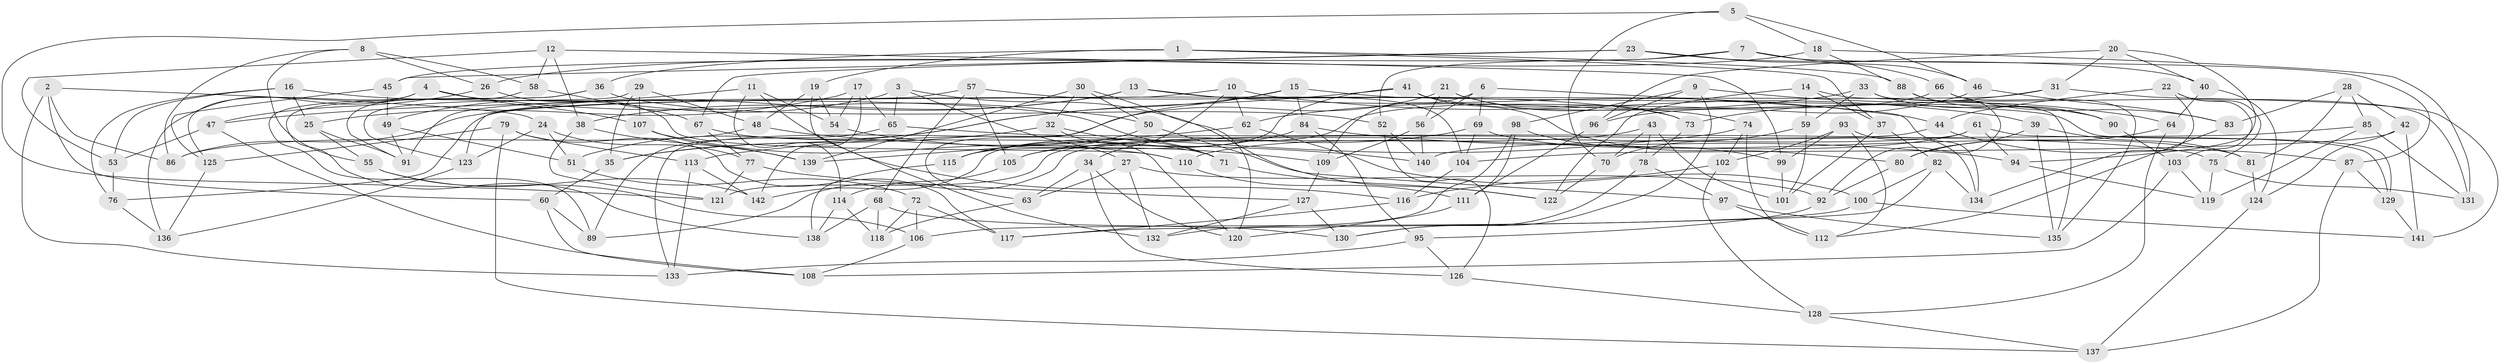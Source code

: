 // coarse degree distribution, {4: 0.07017543859649122, 8: 0.12280701754385964, 6: 0.43859649122807015, 9: 0.05263157894736842, 10: 0.017543859649122806, 5: 0.15789473684210525, 7: 0.14035087719298245}
// Generated by graph-tools (version 1.1) at 2025/38/03/04/25 23:38:07]
// undirected, 142 vertices, 284 edges
graph export_dot {
  node [color=gray90,style=filled];
  1;
  2;
  3;
  4;
  5;
  6;
  7;
  8;
  9;
  10;
  11;
  12;
  13;
  14;
  15;
  16;
  17;
  18;
  19;
  20;
  21;
  22;
  23;
  24;
  25;
  26;
  27;
  28;
  29;
  30;
  31;
  32;
  33;
  34;
  35;
  36;
  37;
  38;
  39;
  40;
  41;
  42;
  43;
  44;
  45;
  46;
  47;
  48;
  49;
  50;
  51;
  52;
  53;
  54;
  55;
  56;
  57;
  58;
  59;
  60;
  61;
  62;
  63;
  64;
  65;
  66;
  67;
  68;
  69;
  70;
  71;
  72;
  73;
  74;
  75;
  76;
  77;
  78;
  79;
  80;
  81;
  82;
  83;
  84;
  85;
  86;
  87;
  88;
  89;
  90;
  91;
  92;
  93;
  94;
  95;
  96;
  97;
  98;
  99;
  100;
  101;
  102;
  103;
  104;
  105;
  106;
  107;
  108;
  109;
  110;
  111;
  112;
  113;
  114;
  115;
  116;
  117;
  118;
  119;
  120;
  121;
  122;
  123;
  124;
  125;
  126;
  127;
  128;
  129;
  130;
  131;
  132;
  133;
  134;
  135;
  136;
  137;
  138;
  139;
  140;
  141;
  142;
  1 -- 36;
  1 -- 19;
  1 -- 37;
  1 -- 88;
  2 -- 133;
  2 -- 24;
  2 -- 60;
  2 -- 86;
  3 -- 49;
  3 -- 122;
  3 -- 27;
  3 -- 65;
  4 -- 107;
  4 -- 50;
  4 -- 136;
  4 -- 125;
  5 -- 70;
  5 -- 121;
  5 -- 18;
  5 -- 46;
  6 -- 69;
  6 -- 56;
  6 -- 134;
  6 -- 109;
  7 -- 46;
  7 -- 87;
  7 -- 52;
  7 -- 45;
  8 -- 58;
  8 -- 26;
  8 -- 86;
  8 -- 55;
  9 -- 96;
  9 -- 130;
  9 -- 98;
  9 -- 64;
  10 -- 62;
  10 -- 123;
  10 -- 34;
  10 -- 39;
  11 -- 116;
  11 -- 54;
  11 -- 114;
  11 -- 47;
  12 -- 58;
  12 -- 53;
  12 -- 99;
  12 -- 38;
  13 -- 44;
  13 -- 86;
  13 -- 104;
  13 -- 38;
  14 -- 59;
  14 -- 37;
  14 -- 122;
  14 -- 135;
  15 -- 35;
  15 -- 129;
  15 -- 63;
  15 -- 84;
  16 -- 25;
  16 -- 53;
  16 -- 71;
  16 -- 76;
  17 -- 142;
  17 -- 54;
  17 -- 25;
  17 -- 65;
  18 -- 131;
  18 -- 88;
  18 -- 26;
  19 -- 132;
  19 -- 54;
  19 -- 48;
  20 -- 31;
  20 -- 96;
  20 -- 40;
  20 -- 94;
  21 -- 74;
  21 -- 73;
  21 -- 133;
  21 -- 56;
  22 -- 44;
  22 -- 103;
  22 -- 134;
  22 -- 75;
  23 -- 66;
  23 -- 67;
  23 -- 45;
  23 -- 40;
  24 -- 123;
  24 -- 51;
  24 -- 77;
  25 -- 55;
  25 -- 91;
  26 -- 110;
  26 -- 47;
  27 -- 63;
  27 -- 92;
  27 -- 132;
  28 -- 81;
  28 -- 42;
  28 -- 83;
  28 -- 85;
  29 -- 35;
  29 -- 48;
  29 -- 107;
  29 -- 123;
  30 -- 50;
  30 -- 120;
  30 -- 32;
  30 -- 139;
  31 -- 141;
  31 -- 73;
  31 -- 76;
  32 -- 120;
  32 -- 35;
  32 -- 71;
  33 -- 62;
  33 -- 131;
  33 -- 59;
  33 -- 90;
  34 -- 120;
  34 -- 126;
  34 -- 63;
  35 -- 60;
  36 -- 52;
  36 -- 89;
  36 -- 138;
  37 -- 82;
  37 -- 101;
  38 -- 139;
  38 -- 121;
  39 -- 135;
  39 -- 80;
  39 -- 81;
  40 -- 124;
  40 -- 64;
  41 -- 115;
  41 -- 51;
  41 -- 90;
  41 -- 80;
  42 -- 141;
  42 -- 104;
  42 -- 124;
  43 -- 101;
  43 -- 78;
  43 -- 70;
  43 -- 105;
  44 -- 87;
  44 -- 121;
  45 -- 125;
  45 -- 49;
  46 -- 83;
  46 -- 96;
  47 -- 108;
  47 -- 53;
  48 -- 86;
  48 -- 140;
  49 -- 51;
  49 -- 91;
  50 -- 115;
  50 -- 97;
  51 -- 72;
  52 -- 126;
  52 -- 140;
  53 -- 76;
  54 -- 109;
  55 -- 106;
  55 -- 142;
  56 -- 109;
  56 -- 140;
  57 -- 105;
  57 -- 91;
  57 -- 68;
  57 -- 73;
  58 -- 91;
  58 -- 67;
  59 -- 101;
  59 -- 70;
  60 -- 89;
  60 -- 108;
  61 -- 89;
  61 -- 94;
  61 -- 129;
  61 -- 110;
  62 -- 139;
  62 -- 100;
  63 -- 118;
  64 -- 80;
  64 -- 128;
  65 -- 89;
  65 -- 75;
  66 -- 135;
  66 -- 142;
  66 -- 83;
  67 -- 71;
  67 -- 77;
  68 -- 138;
  68 -- 130;
  68 -- 118;
  69 -- 104;
  69 -- 81;
  69 -- 105;
  70 -- 122;
  71 -- 122;
  72 -- 106;
  72 -- 118;
  72 -- 117;
  73 -- 78;
  74 -- 113;
  74 -- 112;
  74 -- 102;
  75 -- 119;
  75 -- 131;
  76 -- 136;
  77 -- 121;
  77 -- 127;
  78 -- 130;
  78 -- 97;
  79 -- 113;
  79 -- 137;
  79 -- 125;
  79 -- 117;
  80 -- 92;
  81 -- 124;
  82 -- 117;
  82 -- 134;
  82 -- 100;
  83 -- 112;
  84 -- 94;
  84 -- 95;
  84 -- 115;
  85 -- 131;
  85 -- 119;
  85 -- 140;
  87 -- 137;
  87 -- 129;
  88 -- 92;
  88 -- 90;
  90 -- 103;
  92 -- 95;
  93 -- 134;
  93 -- 112;
  93 -- 99;
  93 -- 102;
  94 -- 119;
  95 -- 133;
  95 -- 126;
  96 -- 111;
  97 -- 112;
  97 -- 135;
  98 -- 99;
  98 -- 132;
  98 -- 111;
  99 -- 101;
  100 -- 141;
  100 -- 106;
  102 -- 116;
  102 -- 128;
  103 -- 108;
  103 -- 119;
  104 -- 116;
  105 -- 114;
  106 -- 108;
  107 -- 110;
  107 -- 139;
  109 -- 127;
  110 -- 111;
  111 -- 120;
  113 -- 142;
  113 -- 133;
  114 -- 118;
  114 -- 138;
  115 -- 138;
  116 -- 117;
  123 -- 136;
  124 -- 137;
  125 -- 136;
  126 -- 128;
  127 -- 130;
  127 -- 132;
  128 -- 137;
  129 -- 141;
}
